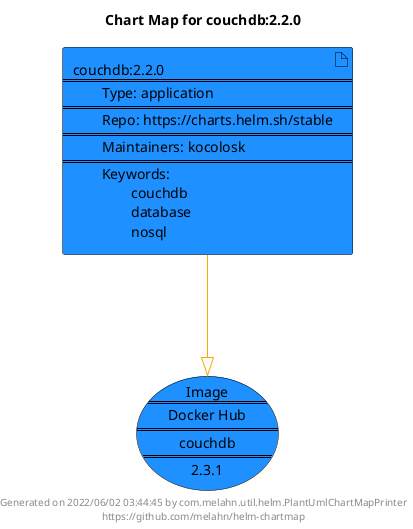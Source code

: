 @startuml
skinparam linetype ortho
skinparam backgroundColor white
skinparam usecaseBorderColor black
skinparam usecaseArrowColor LightSlateGray
skinparam artifactBorderColor black
skinparam artifactArrowColor LightSlateGray

title Chart Map for couchdb:2.2.0

'There is one referenced Helm Chart
artifact "couchdb:2.2.0\n====\n\tType: application\n====\n\tRepo: https://charts.helm.sh/stable\n====\n\tMaintainers: kocolosk\n====\n\tKeywords: \n\t\tcouchdb\n\t\tdatabase\n\t\tnosql" as couchdb_2_2_0 #DodgerBlue

'There is one referenced Docker Image
usecase "Image\n====\nDocker Hub\n====\ncouchdb\n====\n2.3.1" as couchdb_2_3_1 #DodgerBlue

'Chart Dependencies
couchdb_2_2_0--[#orange]-|>couchdb_2_3_1

center footer Generated on 2022/06/02 03:44:45 by com.melahn.util.helm.PlantUmlChartMapPrinter\nhttps://github.com/melahn/helm-chartmap
@enduml
